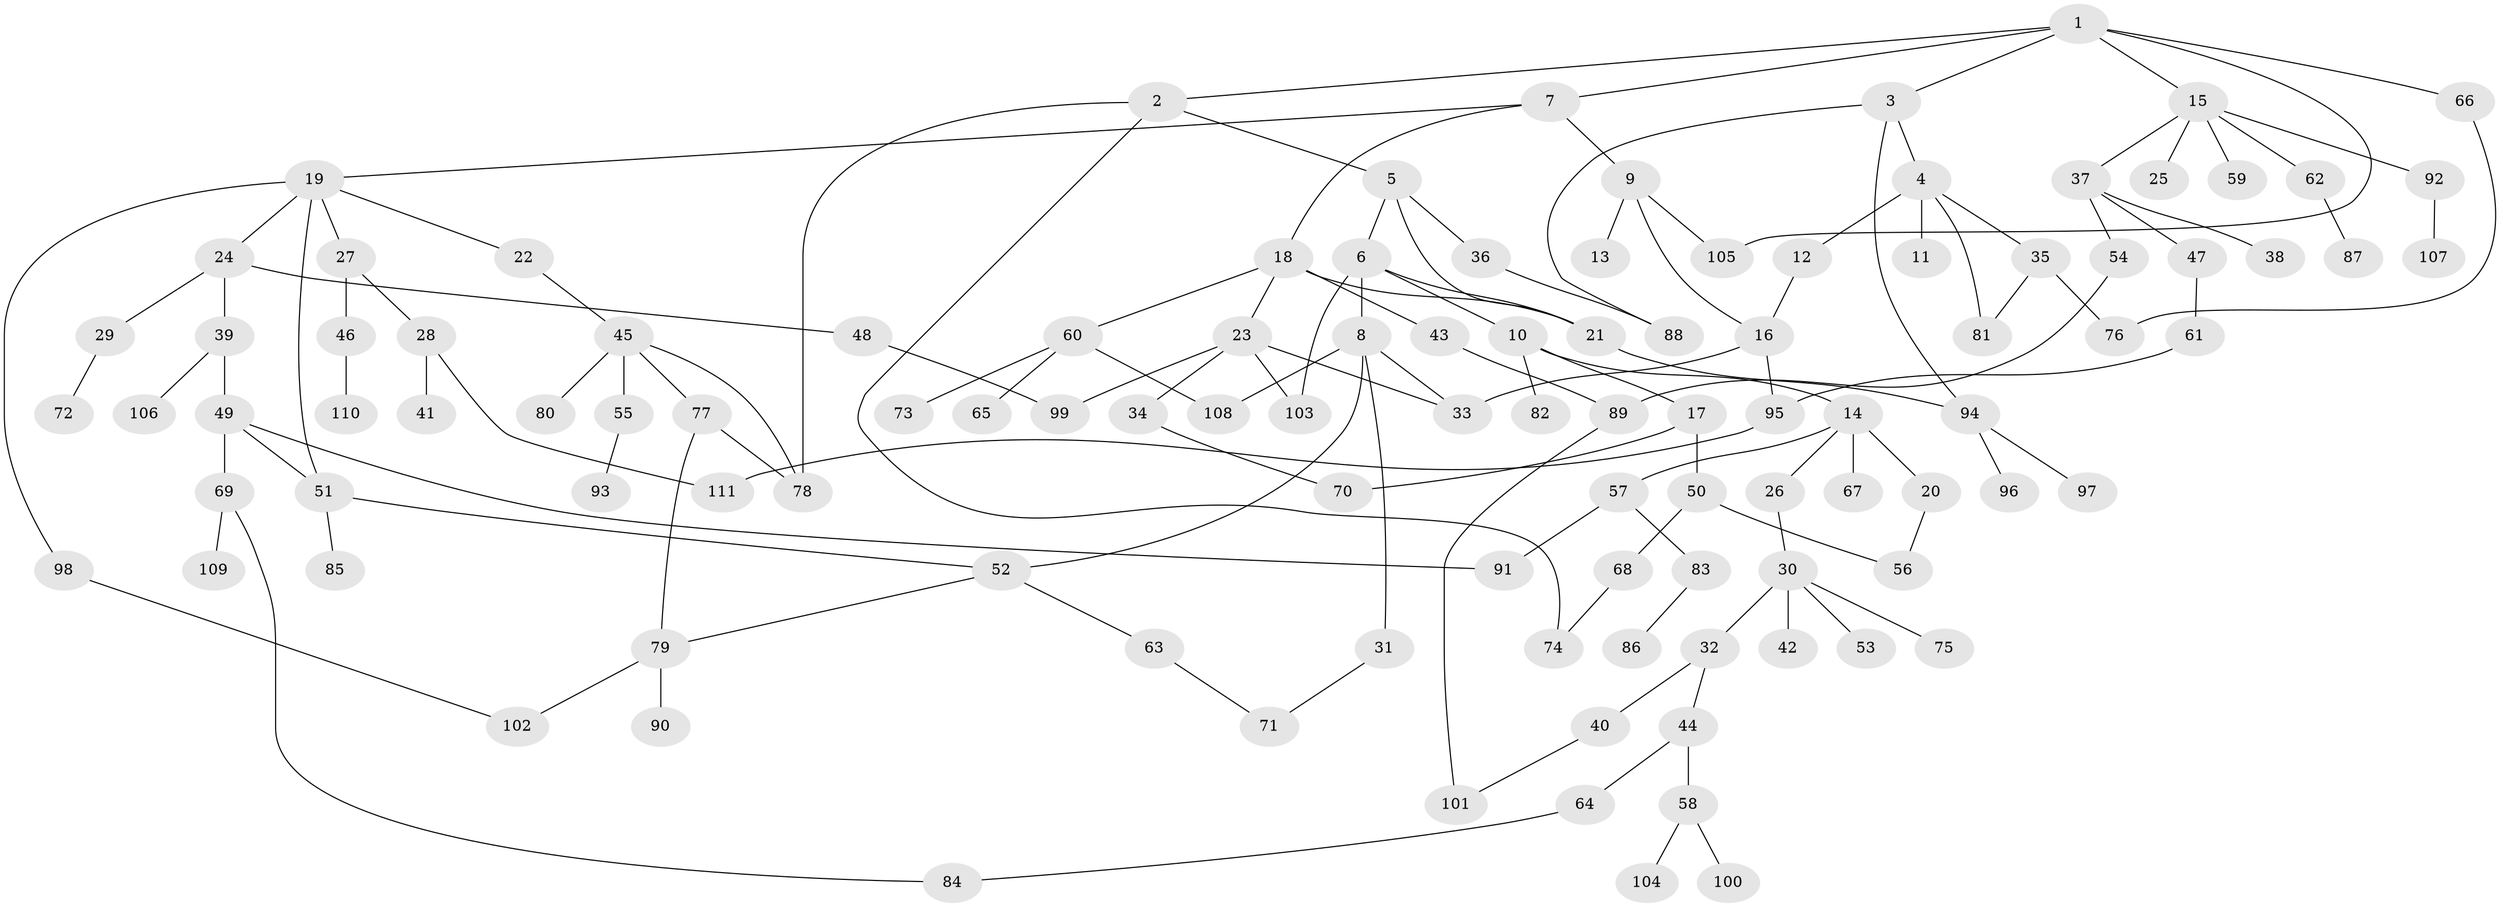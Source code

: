 // coarse degree distribution, {4: 0.16417910447761194, 3: 0.2537313432835821, 5: 0.05970149253731343, 6: 0.04477611940298507, 2: 0.2835820895522388, 1: 0.19402985074626866}
// Generated by graph-tools (version 1.1) at 2025/36/03/04/25 23:36:08]
// undirected, 111 vertices, 139 edges
graph export_dot {
  node [color=gray90,style=filled];
  1;
  2;
  3;
  4;
  5;
  6;
  7;
  8;
  9;
  10;
  11;
  12;
  13;
  14;
  15;
  16;
  17;
  18;
  19;
  20;
  21;
  22;
  23;
  24;
  25;
  26;
  27;
  28;
  29;
  30;
  31;
  32;
  33;
  34;
  35;
  36;
  37;
  38;
  39;
  40;
  41;
  42;
  43;
  44;
  45;
  46;
  47;
  48;
  49;
  50;
  51;
  52;
  53;
  54;
  55;
  56;
  57;
  58;
  59;
  60;
  61;
  62;
  63;
  64;
  65;
  66;
  67;
  68;
  69;
  70;
  71;
  72;
  73;
  74;
  75;
  76;
  77;
  78;
  79;
  80;
  81;
  82;
  83;
  84;
  85;
  86;
  87;
  88;
  89;
  90;
  91;
  92;
  93;
  94;
  95;
  96;
  97;
  98;
  99;
  100;
  101;
  102;
  103;
  104;
  105;
  106;
  107;
  108;
  109;
  110;
  111;
  1 -- 2;
  1 -- 3;
  1 -- 7;
  1 -- 15;
  1 -- 66;
  1 -- 105;
  2 -- 5;
  2 -- 74;
  2 -- 78;
  3 -- 4;
  3 -- 88;
  3 -- 94;
  4 -- 11;
  4 -- 12;
  4 -- 35;
  4 -- 81;
  5 -- 6;
  5 -- 21;
  5 -- 36;
  6 -- 8;
  6 -- 10;
  6 -- 103;
  6 -- 21;
  7 -- 9;
  7 -- 18;
  7 -- 19;
  8 -- 31;
  8 -- 52;
  8 -- 108;
  8 -- 33;
  9 -- 13;
  9 -- 16;
  9 -- 105;
  10 -- 14;
  10 -- 17;
  10 -- 82;
  12 -- 16;
  14 -- 20;
  14 -- 26;
  14 -- 57;
  14 -- 67;
  15 -- 25;
  15 -- 37;
  15 -- 59;
  15 -- 62;
  15 -- 92;
  16 -- 33;
  16 -- 95;
  17 -- 50;
  17 -- 70;
  18 -- 23;
  18 -- 43;
  18 -- 60;
  18 -- 21;
  19 -- 22;
  19 -- 24;
  19 -- 27;
  19 -- 98;
  19 -- 51;
  20 -- 56;
  21 -- 94;
  22 -- 45;
  23 -- 34;
  23 -- 33;
  23 -- 99;
  23 -- 103;
  24 -- 29;
  24 -- 39;
  24 -- 48;
  26 -- 30;
  27 -- 28;
  27 -- 46;
  28 -- 41;
  28 -- 111;
  29 -- 72;
  30 -- 32;
  30 -- 42;
  30 -- 53;
  30 -- 75;
  31 -- 71;
  32 -- 40;
  32 -- 44;
  34 -- 70;
  35 -- 81;
  35 -- 76;
  36 -- 88;
  37 -- 38;
  37 -- 47;
  37 -- 54;
  39 -- 49;
  39 -- 106;
  40 -- 101;
  43 -- 89;
  44 -- 58;
  44 -- 64;
  45 -- 55;
  45 -- 77;
  45 -- 78;
  45 -- 80;
  46 -- 110;
  47 -- 61;
  48 -- 99;
  49 -- 51;
  49 -- 69;
  49 -- 91;
  50 -- 56;
  50 -- 68;
  51 -- 52;
  51 -- 85;
  52 -- 63;
  52 -- 79;
  54 -- 89;
  55 -- 93;
  57 -- 83;
  57 -- 91;
  58 -- 100;
  58 -- 104;
  60 -- 65;
  60 -- 73;
  60 -- 108;
  61 -- 95;
  62 -- 87;
  63 -- 71;
  64 -- 84;
  66 -- 76;
  68 -- 74;
  69 -- 84;
  69 -- 109;
  77 -- 79;
  77 -- 78;
  79 -- 90;
  79 -- 102;
  83 -- 86;
  89 -- 101;
  92 -- 107;
  94 -- 96;
  94 -- 97;
  95 -- 111;
  98 -- 102;
}
